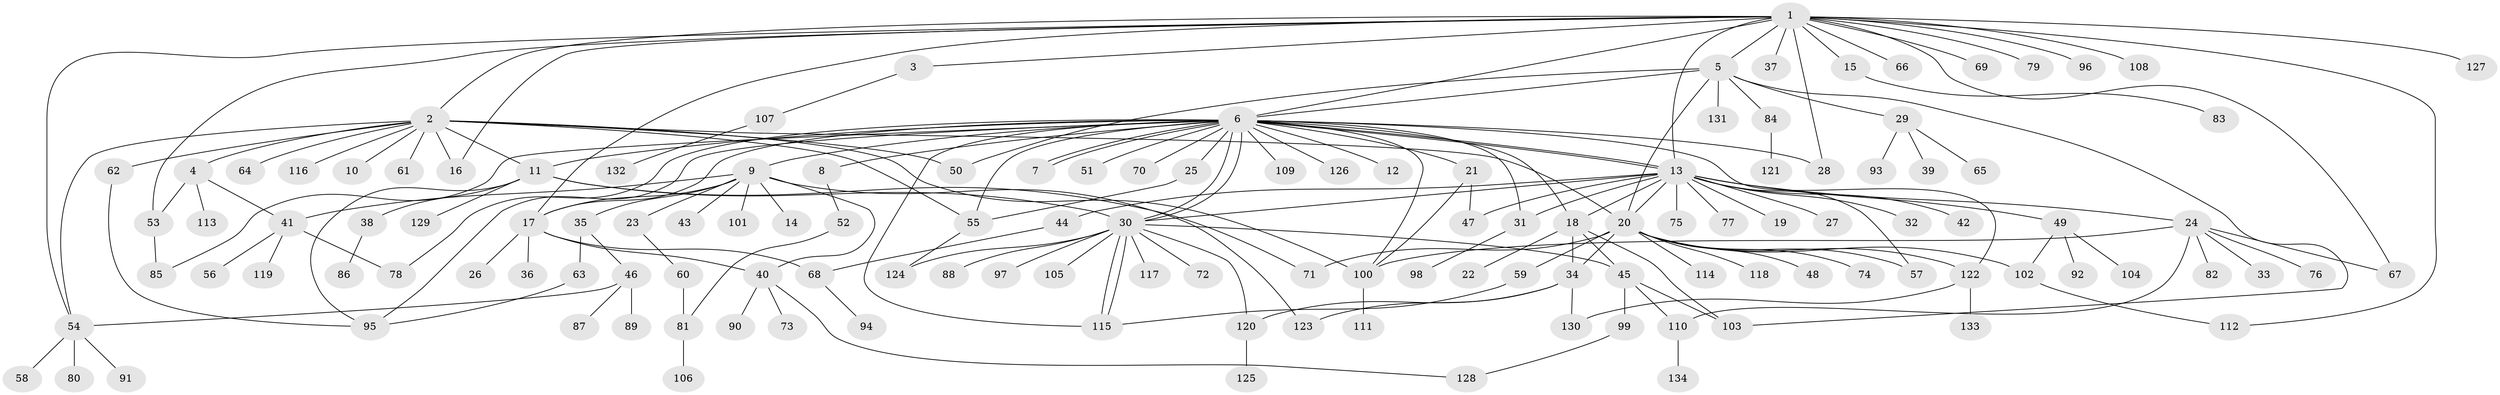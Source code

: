 // coarse degree distribution, {19: 0.009345794392523364, 16: 0.018691588785046728, 2: 0.2616822429906542, 4: 0.04672897196261682, 7: 0.028037383177570093, 31: 0.009345794392523364, 9: 0.009345794392523364, 1: 0.4766355140186916, 12: 0.009345794392523364, 3: 0.08411214953271028, 10: 0.009345794392523364, 13: 0.009345794392523364, 5: 0.028037383177570093}
// Generated by graph-tools (version 1.1) at 2025/51/02/27/25 19:51:59]
// undirected, 134 vertices, 187 edges
graph export_dot {
graph [start="1"]
  node [color=gray90,style=filled];
  1;
  2;
  3;
  4;
  5;
  6;
  7;
  8;
  9;
  10;
  11;
  12;
  13;
  14;
  15;
  16;
  17;
  18;
  19;
  20;
  21;
  22;
  23;
  24;
  25;
  26;
  27;
  28;
  29;
  30;
  31;
  32;
  33;
  34;
  35;
  36;
  37;
  38;
  39;
  40;
  41;
  42;
  43;
  44;
  45;
  46;
  47;
  48;
  49;
  50;
  51;
  52;
  53;
  54;
  55;
  56;
  57;
  58;
  59;
  60;
  61;
  62;
  63;
  64;
  65;
  66;
  67;
  68;
  69;
  70;
  71;
  72;
  73;
  74;
  75;
  76;
  77;
  78;
  79;
  80;
  81;
  82;
  83;
  84;
  85;
  86;
  87;
  88;
  89;
  90;
  91;
  92;
  93;
  94;
  95;
  96;
  97;
  98;
  99;
  100;
  101;
  102;
  103;
  104;
  105;
  106;
  107;
  108;
  109;
  110;
  111;
  112;
  113;
  114;
  115;
  116;
  117;
  118;
  119;
  120;
  121;
  122;
  123;
  124;
  125;
  126;
  127;
  128;
  129;
  130;
  131;
  132;
  133;
  134;
  1 -- 2;
  1 -- 3;
  1 -- 5;
  1 -- 6;
  1 -- 13;
  1 -- 15;
  1 -- 16;
  1 -- 17;
  1 -- 28;
  1 -- 37;
  1 -- 53;
  1 -- 54;
  1 -- 66;
  1 -- 67;
  1 -- 69;
  1 -- 79;
  1 -- 96;
  1 -- 108;
  1 -- 112;
  1 -- 127;
  2 -- 4;
  2 -- 10;
  2 -- 11;
  2 -- 16;
  2 -- 20;
  2 -- 50;
  2 -- 54;
  2 -- 55;
  2 -- 61;
  2 -- 62;
  2 -- 64;
  2 -- 100;
  2 -- 116;
  3 -- 107;
  4 -- 41;
  4 -- 53;
  4 -- 113;
  5 -- 6;
  5 -- 20;
  5 -- 29;
  5 -- 50;
  5 -- 84;
  5 -- 103;
  5 -- 131;
  6 -- 7;
  6 -- 7;
  6 -- 8;
  6 -- 9;
  6 -- 11;
  6 -- 12;
  6 -- 13;
  6 -- 13;
  6 -- 17;
  6 -- 18;
  6 -- 21;
  6 -- 25;
  6 -- 28;
  6 -- 30;
  6 -- 30;
  6 -- 31;
  6 -- 51;
  6 -- 55;
  6 -- 70;
  6 -- 78;
  6 -- 85;
  6 -- 95;
  6 -- 100;
  6 -- 109;
  6 -- 115;
  6 -- 122;
  6 -- 126;
  8 -- 52;
  9 -- 14;
  9 -- 17;
  9 -- 23;
  9 -- 35;
  9 -- 40;
  9 -- 41;
  9 -- 43;
  9 -- 101;
  9 -- 123;
  11 -- 30;
  11 -- 38;
  11 -- 71;
  11 -- 95;
  11 -- 129;
  13 -- 18;
  13 -- 19;
  13 -- 20;
  13 -- 24;
  13 -- 27;
  13 -- 30;
  13 -- 31;
  13 -- 32;
  13 -- 42;
  13 -- 44;
  13 -- 47;
  13 -- 49;
  13 -- 57;
  13 -- 75;
  13 -- 77;
  15 -- 83;
  17 -- 26;
  17 -- 36;
  17 -- 40;
  17 -- 68;
  18 -- 22;
  18 -- 34;
  18 -- 45;
  18 -- 103;
  20 -- 34;
  20 -- 48;
  20 -- 57;
  20 -- 59;
  20 -- 71;
  20 -- 74;
  20 -- 102;
  20 -- 114;
  20 -- 118;
  20 -- 122;
  21 -- 47;
  21 -- 100;
  23 -- 60;
  24 -- 33;
  24 -- 67;
  24 -- 76;
  24 -- 82;
  24 -- 100;
  24 -- 110;
  25 -- 55;
  29 -- 39;
  29 -- 65;
  29 -- 93;
  30 -- 45;
  30 -- 72;
  30 -- 88;
  30 -- 97;
  30 -- 105;
  30 -- 115;
  30 -- 115;
  30 -- 117;
  30 -- 120;
  30 -- 124;
  31 -- 98;
  34 -- 120;
  34 -- 123;
  34 -- 130;
  35 -- 46;
  35 -- 63;
  38 -- 86;
  40 -- 73;
  40 -- 90;
  40 -- 128;
  41 -- 56;
  41 -- 78;
  41 -- 119;
  44 -- 68;
  45 -- 99;
  45 -- 103;
  45 -- 110;
  46 -- 54;
  46 -- 87;
  46 -- 89;
  49 -- 92;
  49 -- 102;
  49 -- 104;
  52 -- 81;
  53 -- 85;
  54 -- 58;
  54 -- 80;
  54 -- 91;
  55 -- 124;
  59 -- 115;
  60 -- 81;
  62 -- 95;
  63 -- 95;
  68 -- 94;
  81 -- 106;
  84 -- 121;
  99 -- 128;
  100 -- 111;
  102 -- 112;
  107 -- 132;
  110 -- 134;
  120 -- 125;
  122 -- 130;
  122 -- 133;
}
